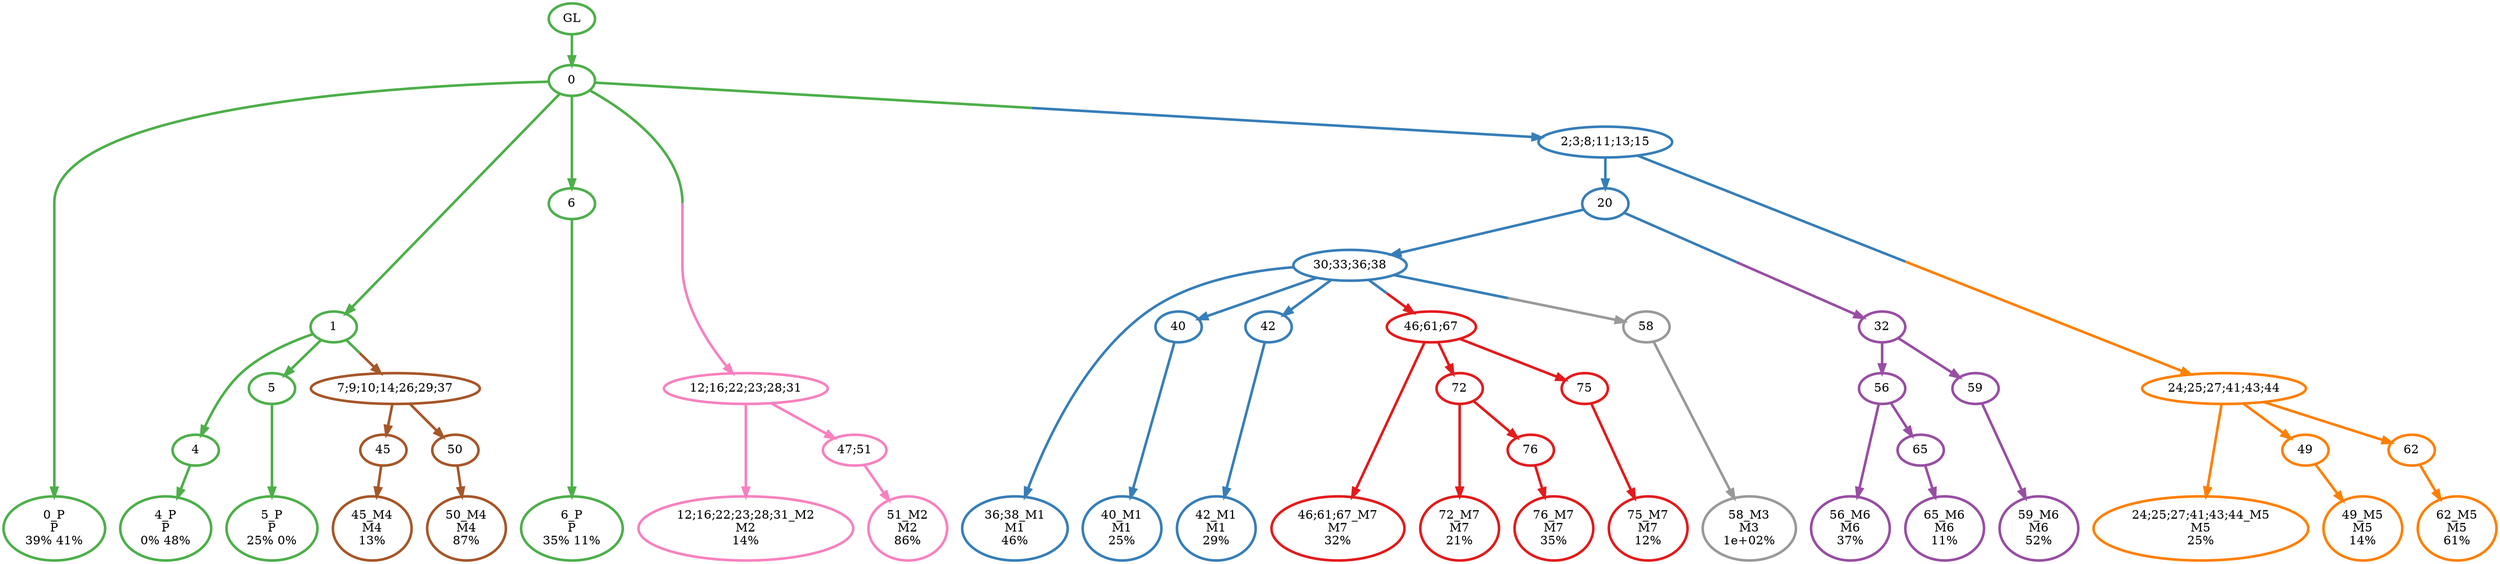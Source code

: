 digraph T {
	{
		rank=same
		47 [penwidth=3,colorscheme=set19,color=3,label="0_P\nP\n39% 41%"]
		44 [penwidth=3,colorscheme=set19,color=3,label="4_P\nP\n0% 48%"]
		42 [penwidth=3,colorscheme=set19,color=3,label="5_P\nP\n25% 0%"]
		38 [penwidth=3,colorscheme=set19,color=3,label="6_P\nP\n35% 11%"]
		37 [penwidth=3,colorscheme=set19,color=2,label="36;38_M1\nM1\n46%"]
		35 [penwidth=3,colorscheme=set19,color=2,label="40_M1\nM1\n25%"]
		33 [penwidth=3,colorscheme=set19,color=2,label="42_M1\nM1\n29%"]
		32 [penwidth=3,colorscheme=set19,color=8,label="12;16;22;23;28;31_M2\nM2\n14%"]
		30 [penwidth=3,colorscheme=set19,color=8,label="51_M2\nM2\n86%"]
		29 [penwidth=3,colorscheme=set19,color=9,label="58_M3\nM3\n1e+02%"]
		27 [penwidth=3,colorscheme=set19,color=7,label="45_M4\nM4\n13%"]
		25 [penwidth=3,colorscheme=set19,color=7,label="50_M4\nM4\n87%"]
		24 [penwidth=3,colorscheme=set19,color=5,label="24;25;27;41;43;44_M5\nM5\n25%"]
		22 [penwidth=3,colorscheme=set19,color=5,label="49_M5\nM5\n14%"]
		20 [penwidth=3,colorscheme=set19,color=5,label="62_M5\nM5\n61%"]
		18 [penwidth=3,colorscheme=set19,color=4,label="56_M6\nM6\n37%"]
		16 [penwidth=3,colorscheme=set19,color=4,label="65_M6\nM6\n11%"]
		14 [penwidth=3,colorscheme=set19,color=4,label="59_M6\nM6\n52%"]
		13 [penwidth=3,colorscheme=set19,color=1,label="46;61;67_M7\nM7\n32%"]
		11 [penwidth=3,colorscheme=set19,color=1,label="72_M7\nM7\n21%"]
		9 [penwidth=3,colorscheme=set19,color=1,label="76_M7\nM7\n35%"]
		7 [penwidth=3,colorscheme=set19,color=1,label="75_M7\nM7\n12%"]
	}
	49 [penwidth=3,colorscheme=set19,color=3,label="GL"]
	48 [penwidth=3,colorscheme=set19,color=3,label="0"]
	46 [penwidth=3,colorscheme=set19,color=3,label="1"]
	45 [penwidth=3,colorscheme=set19,color=3,label="4"]
	43 [penwidth=3,colorscheme=set19,color=3,label="5"]
	41 [penwidth=3,colorscheme=set19,color=2,label="20"]
	40 [penwidth=3,colorscheme=set19,color=2,label="30;33;36;38"]
	39 [penwidth=3,colorscheme=set19,color=3,label="6"]
	36 [penwidth=3,colorscheme=set19,color=2,label="40"]
	34 [penwidth=3,colorscheme=set19,color=2,label="42"]
	31 [penwidth=3,colorscheme=set19,color=8,label="47;51"]
	28 [penwidth=3,colorscheme=set19,color=7,label="45"]
	26 [penwidth=3,colorscheme=set19,color=7,label="50"]
	23 [penwidth=3,colorscheme=set19,color=5,label="49"]
	21 [penwidth=3,colorscheme=set19,color=5,label="62"]
	19 [penwidth=3,colorscheme=set19,color=4,label="56"]
	17 [penwidth=3,colorscheme=set19,color=4,label="65"]
	15 [penwidth=3,colorscheme=set19,color=4,label="59"]
	12 [penwidth=3,colorscheme=set19,color=1,label="72"]
	10 [penwidth=3,colorscheme=set19,color=1,label="76"]
	8 [penwidth=3,colorscheme=set19,color=1,label="75"]
	6 [penwidth=3,colorscheme=set19,color=1,label="46;61;67"]
	5 [penwidth=3,colorscheme=set19,color=9,label="58"]
	4 [penwidth=3,colorscheme=set19,color=4,label="32"]
	3 [penwidth=3,colorscheme=set19,color=5,label="24;25;27;41;43;44"]
	2 [penwidth=3,colorscheme=set19,color=7,label="7;9;10;14;26;29;37"]
	1 [penwidth=3,colorscheme=set19,color=8,label="12;16;22;23;28;31"]
	0 [penwidth=3,colorscheme=set19,color=2,label="2;3;8;11;13;15"]
	49 -> 48 [penwidth=3,colorscheme=set19,color=3]
	48 -> 47 [penwidth=3,colorscheme=set19,color=3]
	48 -> 46 [penwidth=3,colorscheme=set19,color=3]
	48 -> 39 [penwidth=3,colorscheme=set19,color=3]
	48 -> 1 [penwidth=3,colorscheme=set19,color="3;0.5:8"]
	48 -> 0 [penwidth=3,colorscheme=set19,color="3;0.5:2"]
	46 -> 45 [penwidth=3,colorscheme=set19,color=3]
	46 -> 43 [penwidth=3,colorscheme=set19,color=3]
	46 -> 2 [penwidth=3,colorscheme=set19,color="3;0.5:7"]
	45 -> 44 [penwidth=3,colorscheme=set19,color=3]
	43 -> 42 [penwidth=3,colorscheme=set19,color=3]
	41 -> 40 [penwidth=3,colorscheme=set19,color=2]
	41 -> 4 [penwidth=3,colorscheme=set19,color="2;0.5:4"]
	40 -> 37 [penwidth=3,colorscheme=set19,color=2]
	40 -> 36 [penwidth=3,colorscheme=set19,color=2]
	40 -> 34 [penwidth=3,colorscheme=set19,color=2]
	40 -> 6 [penwidth=3,colorscheme=set19,color="2;0.5:1"]
	40 -> 5 [penwidth=3,colorscheme=set19,color="2;0.5:9"]
	39 -> 38 [penwidth=3,colorscheme=set19,color=3]
	36 -> 35 [penwidth=3,colorscheme=set19,color=2]
	34 -> 33 [penwidth=3,colorscheme=set19,color=2]
	31 -> 30 [penwidth=3,colorscheme=set19,color=8]
	28 -> 27 [penwidth=3,colorscheme=set19,color=7]
	26 -> 25 [penwidth=3,colorscheme=set19,color=7]
	23 -> 22 [penwidth=3,colorscheme=set19,color=5]
	21 -> 20 [penwidth=3,colorscheme=set19,color=5]
	19 -> 18 [penwidth=3,colorscheme=set19,color=4]
	19 -> 17 [penwidth=3,colorscheme=set19,color=4]
	17 -> 16 [penwidth=3,colorscheme=set19,color=4]
	15 -> 14 [penwidth=3,colorscheme=set19,color=4]
	12 -> 11 [penwidth=3,colorscheme=set19,color=1]
	12 -> 10 [penwidth=3,colorscheme=set19,color=1]
	10 -> 9 [penwidth=3,colorscheme=set19,color=1]
	8 -> 7 [penwidth=3,colorscheme=set19,color=1]
	6 -> 13 [penwidth=3,colorscheme=set19,color=1]
	6 -> 12 [penwidth=3,colorscheme=set19,color=1]
	6 -> 8 [penwidth=3,colorscheme=set19,color=1]
	5 -> 29 [penwidth=3,colorscheme=set19,color=9]
	4 -> 19 [penwidth=3,colorscheme=set19,color=4]
	4 -> 15 [penwidth=3,colorscheme=set19,color=4]
	3 -> 24 [penwidth=3,colorscheme=set19,color=5]
	3 -> 23 [penwidth=3,colorscheme=set19,color=5]
	3 -> 21 [penwidth=3,colorscheme=set19,color=5]
	2 -> 28 [penwidth=3,colorscheme=set19,color=7]
	2 -> 26 [penwidth=3,colorscheme=set19,color=7]
	1 -> 32 [penwidth=3,colorscheme=set19,color=8]
	1 -> 31 [penwidth=3,colorscheme=set19,color=8]
	0 -> 41 [penwidth=3,colorscheme=set19,color=2]
	0 -> 3 [penwidth=3,colorscheme=set19,color="2;0.5:5"]
}
